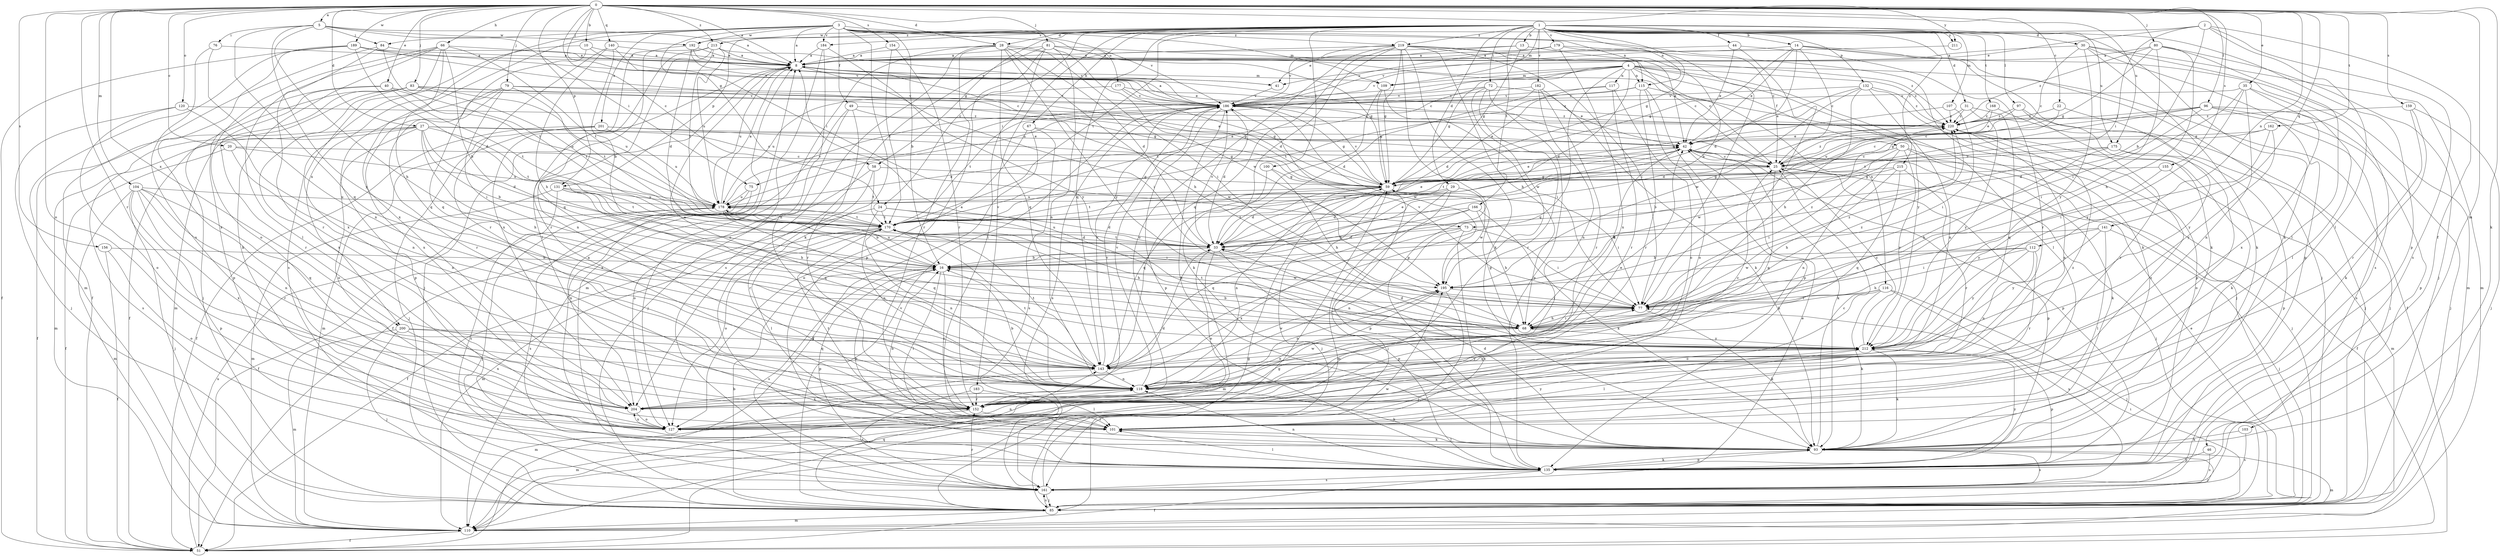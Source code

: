 strict digraph  {
0;
1;
2;
3;
4;
5;
8;
10;
13;
14;
16;
20;
22;
24;
25;
27;
28;
29;
30;
31;
33;
35;
40;
41;
42;
44;
46;
49;
50;
51;
58;
59;
66;
67;
68;
72;
73;
75;
76;
77;
79;
80;
81;
83;
84;
85;
93;
96;
97;
100;
101;
103;
104;
107;
109;
110;
112;
115;
116;
117;
118;
120;
127;
131;
132;
135;
140;
141;
143;
152;
154;
155;
156;
159;
161;
162;
166;
168;
170;
175;
177;
178;
179;
182;
183;
184;
186;
189;
192;
195;
200;
201;
204;
211;
212;
213;
215;
219;
220;
0 -> 5  [label=a];
0 -> 8  [label=a];
0 -> 10  [label=b];
0 -> 20  [label=c];
0 -> 22  [label=c];
0 -> 24  [label=c];
0 -> 27  [label=d];
0 -> 28  [label=d];
0 -> 35  [label=e];
0 -> 40  [label=e];
0 -> 58  [label=g];
0 -> 66  [label=h];
0 -> 79  [label=j];
0 -> 80  [label=j];
0 -> 81  [label=j];
0 -> 83  [label=j];
0 -> 93  [label=k];
0 -> 96  [label=l];
0 -> 103  [label=m];
0 -> 104  [label=m];
0 -> 112  [label=n];
0 -> 120  [label=o];
0 -> 127  [label=o];
0 -> 131  [label=p];
0 -> 140  [label=q];
0 -> 141  [label=q];
0 -> 152  [label=r];
0 -> 154  [label=s];
0 -> 155  [label=s];
0 -> 156  [label=s];
0 -> 159  [label=s];
0 -> 162  [label=t];
0 -> 175  [label=u];
0 -> 189  [label=w];
0 -> 200  [label=x];
0 -> 211  [label=y];
0 -> 213  [label=z];
1 -> 13  [label=b];
1 -> 14  [label=b];
1 -> 24  [label=c];
1 -> 28  [label=d];
1 -> 29  [label=d];
1 -> 30  [label=d];
1 -> 31  [label=d];
1 -> 44  [label=f];
1 -> 58  [label=g];
1 -> 59  [label=g];
1 -> 67  [label=h];
1 -> 72  [label=i];
1 -> 93  [label=k];
1 -> 97  [label=l];
1 -> 100  [label=l];
1 -> 107  [label=m];
1 -> 109  [label=m];
1 -> 115  [label=n];
1 -> 131  [label=p];
1 -> 132  [label=p];
1 -> 135  [label=p];
1 -> 143  [label=q];
1 -> 166  [label=t];
1 -> 168  [label=t];
1 -> 170  [label=t];
1 -> 175  [label=u];
1 -> 179  [label=v];
1 -> 182  [label=v];
1 -> 183  [label=v];
1 -> 184  [label=v];
1 -> 211  [label=y];
1 -> 213  [label=z];
1 -> 215  [label=z];
1 -> 219  [label=z];
2 -> 16  [label=b];
2 -> 41  [label=e];
2 -> 46  [label=f];
2 -> 73  [label=i];
2 -> 101  [label=l];
2 -> 161  [label=s];
2 -> 192  [label=w];
3 -> 8  [label=a];
3 -> 16  [label=b];
3 -> 25  [label=c];
3 -> 49  [label=f];
3 -> 73  [label=i];
3 -> 84  [label=j];
3 -> 93  [label=k];
3 -> 109  [label=m];
3 -> 115  [label=n];
3 -> 177  [label=u];
3 -> 184  [label=v];
3 -> 186  [label=v];
3 -> 192  [label=w];
3 -> 200  [label=x];
3 -> 201  [label=x];
3 -> 204  [label=x];
3 -> 219  [label=z];
4 -> 33  [label=d];
4 -> 50  [label=f];
4 -> 51  [label=f];
4 -> 59  [label=g];
4 -> 75  [label=i];
4 -> 101  [label=l];
4 -> 109  [label=m];
4 -> 115  [label=n];
4 -> 116  [label=n];
4 -> 117  [label=n];
4 -> 143  [label=q];
4 -> 178  [label=u];
4 -> 186  [label=v];
4 -> 212  [label=y];
4 -> 220  [label=z];
5 -> 8  [label=a];
5 -> 68  [label=h];
5 -> 75  [label=i];
5 -> 76  [label=i];
5 -> 84  [label=j];
5 -> 143  [label=q];
5 -> 192  [label=w];
5 -> 212  [label=y];
8 -> 41  [label=e];
8 -> 77  [label=i];
8 -> 85  [label=j];
8 -> 109  [label=m];
8 -> 118  [label=n];
8 -> 178  [label=u];
10 -> 8  [label=a];
10 -> 41  [label=e];
10 -> 143  [label=q];
10 -> 161  [label=s];
13 -> 8  [label=a];
13 -> 16  [label=b];
13 -> 41  [label=e];
13 -> 59  [label=g];
14 -> 8  [label=a];
14 -> 25  [label=c];
14 -> 33  [label=d];
14 -> 42  [label=e];
14 -> 59  [label=g];
14 -> 85  [label=j];
14 -> 93  [label=k];
14 -> 110  [label=m];
16 -> 42  [label=e];
16 -> 101  [label=l];
16 -> 135  [label=p];
16 -> 152  [label=r];
16 -> 161  [label=s];
16 -> 178  [label=u];
16 -> 195  [label=w];
20 -> 25  [label=c];
20 -> 51  [label=f];
20 -> 118  [label=n];
20 -> 178  [label=u];
22 -> 59  [label=g];
22 -> 212  [label=y];
22 -> 220  [label=z];
24 -> 33  [label=d];
24 -> 51  [label=f];
24 -> 77  [label=i];
24 -> 118  [label=n];
24 -> 170  [label=t];
25 -> 59  [label=g];
25 -> 85  [label=j];
25 -> 135  [label=p];
25 -> 143  [label=q];
25 -> 220  [label=z];
27 -> 16  [label=b];
27 -> 25  [label=c];
27 -> 33  [label=d];
27 -> 42  [label=e];
27 -> 51  [label=f];
27 -> 68  [label=h];
27 -> 110  [label=m];
27 -> 127  [label=o];
27 -> 161  [label=s];
27 -> 170  [label=t];
28 -> 8  [label=a];
28 -> 25  [label=c];
28 -> 33  [label=d];
28 -> 68  [label=h];
28 -> 77  [label=i];
28 -> 110  [label=m];
28 -> 143  [label=q];
28 -> 152  [label=r];
28 -> 161  [label=s];
28 -> 212  [label=y];
29 -> 33  [label=d];
29 -> 85  [label=j];
29 -> 110  [label=m];
29 -> 178  [label=u];
29 -> 195  [label=w];
30 -> 8  [label=a];
30 -> 25  [label=c];
30 -> 93  [label=k];
30 -> 110  [label=m];
30 -> 135  [label=p];
30 -> 161  [label=s];
30 -> 212  [label=y];
31 -> 33  [label=d];
31 -> 143  [label=q];
31 -> 212  [label=y];
31 -> 220  [label=z];
33 -> 16  [label=b];
33 -> 110  [label=m];
33 -> 127  [label=o];
33 -> 135  [label=p];
33 -> 170  [label=t];
33 -> 178  [label=u];
33 -> 186  [label=v];
35 -> 77  [label=i];
35 -> 101  [label=l];
35 -> 118  [label=n];
35 -> 186  [label=v];
35 -> 204  [label=x];
35 -> 212  [label=y];
40 -> 135  [label=p];
40 -> 152  [label=r];
40 -> 170  [label=t];
40 -> 178  [label=u];
40 -> 186  [label=v];
41 -> 186  [label=v];
42 -> 25  [label=c];
42 -> 51  [label=f];
42 -> 68  [label=h];
42 -> 93  [label=k];
42 -> 135  [label=p];
42 -> 170  [label=t];
44 -> 8  [label=a];
44 -> 42  [label=e];
44 -> 77  [label=i];
44 -> 152  [label=r];
46 -> 135  [label=p];
46 -> 161  [label=s];
49 -> 51  [label=f];
49 -> 85  [label=j];
49 -> 152  [label=r];
49 -> 195  [label=w];
49 -> 220  [label=z];
50 -> 25  [label=c];
50 -> 85  [label=j];
50 -> 93  [label=k];
50 -> 118  [label=n];
50 -> 195  [label=w];
50 -> 212  [label=y];
51 -> 59  [label=g];
51 -> 178  [label=u];
58 -> 59  [label=g];
58 -> 127  [label=o];
58 -> 152  [label=r];
58 -> 170  [label=t];
59 -> 8  [label=a];
59 -> 33  [label=d];
59 -> 42  [label=e];
59 -> 77  [label=i];
59 -> 85  [label=j];
59 -> 118  [label=n];
59 -> 135  [label=p];
59 -> 170  [label=t];
59 -> 178  [label=u];
59 -> 186  [label=v];
66 -> 8  [label=a];
66 -> 16  [label=b];
66 -> 93  [label=k];
66 -> 101  [label=l];
66 -> 127  [label=o];
66 -> 143  [label=q];
66 -> 170  [label=t];
66 -> 204  [label=x];
67 -> 42  [label=e];
67 -> 51  [label=f];
67 -> 127  [label=o];
67 -> 161  [label=s];
68 -> 16  [label=b];
68 -> 77  [label=i];
68 -> 118  [label=n];
68 -> 170  [label=t];
68 -> 212  [label=y];
68 -> 220  [label=z];
72 -> 42  [label=e];
72 -> 135  [label=p];
72 -> 152  [label=r];
72 -> 170  [label=t];
72 -> 186  [label=v];
72 -> 195  [label=w];
73 -> 33  [label=d];
73 -> 77  [label=i];
73 -> 118  [label=n];
73 -> 161  [label=s];
73 -> 204  [label=x];
75 -> 51  [label=f];
75 -> 178  [label=u];
75 -> 204  [label=x];
76 -> 8  [label=a];
76 -> 118  [label=n];
76 -> 127  [label=o];
77 -> 68  [label=h];
77 -> 93  [label=k];
77 -> 186  [label=v];
77 -> 220  [label=z];
79 -> 59  [label=g];
79 -> 77  [label=i];
79 -> 135  [label=p];
79 -> 152  [label=r];
79 -> 170  [label=t];
79 -> 186  [label=v];
79 -> 204  [label=x];
80 -> 8  [label=a];
80 -> 59  [label=g];
80 -> 68  [label=h];
80 -> 77  [label=i];
80 -> 85  [label=j];
80 -> 101  [label=l];
80 -> 220  [label=z];
81 -> 8  [label=a];
81 -> 25  [label=c];
81 -> 59  [label=g];
81 -> 101  [label=l];
81 -> 118  [label=n];
81 -> 135  [label=p];
81 -> 195  [label=w];
81 -> 204  [label=x];
83 -> 51  [label=f];
83 -> 59  [label=g];
83 -> 85  [label=j];
83 -> 110  [label=m];
83 -> 170  [label=t];
83 -> 178  [label=u];
83 -> 186  [label=v];
83 -> 204  [label=x];
84 -> 8  [label=a];
84 -> 51  [label=f];
84 -> 152  [label=r];
84 -> 170  [label=t];
85 -> 16  [label=b];
85 -> 42  [label=e];
85 -> 77  [label=i];
85 -> 110  [label=m];
85 -> 143  [label=q];
85 -> 161  [label=s];
85 -> 186  [label=v];
93 -> 8  [label=a];
93 -> 16  [label=b];
93 -> 25  [label=c];
93 -> 33  [label=d];
93 -> 85  [label=j];
93 -> 101  [label=l];
93 -> 110  [label=m];
93 -> 135  [label=p];
93 -> 161  [label=s];
96 -> 25  [label=c];
96 -> 33  [label=d];
96 -> 85  [label=j];
96 -> 135  [label=p];
96 -> 161  [label=s];
96 -> 170  [label=t];
96 -> 220  [label=z];
97 -> 42  [label=e];
97 -> 85  [label=j];
97 -> 152  [label=r];
97 -> 220  [label=z];
100 -> 59  [label=g];
100 -> 68  [label=h];
100 -> 143  [label=q];
101 -> 16  [label=b];
101 -> 93  [label=k];
101 -> 170  [label=t];
101 -> 220  [label=z];
103 -> 93  [label=k];
103 -> 161  [label=s];
104 -> 85  [label=j];
104 -> 110  [label=m];
104 -> 118  [label=n];
104 -> 135  [label=p];
104 -> 143  [label=q];
104 -> 152  [label=r];
104 -> 178  [label=u];
104 -> 204  [label=x];
107 -> 59  [label=g];
107 -> 77  [label=i];
107 -> 220  [label=z];
109 -> 59  [label=g];
109 -> 77  [label=i];
109 -> 93  [label=k];
110 -> 51  [label=f];
110 -> 59  [label=g];
112 -> 16  [label=b];
112 -> 68  [label=h];
112 -> 118  [label=n];
112 -> 152  [label=r];
112 -> 195  [label=w];
112 -> 212  [label=y];
115 -> 85  [label=j];
115 -> 127  [label=o];
115 -> 135  [label=p];
115 -> 152  [label=r];
115 -> 170  [label=t];
115 -> 186  [label=v];
116 -> 68  [label=h];
116 -> 77  [label=i];
116 -> 85  [label=j];
116 -> 93  [label=k];
116 -> 127  [label=o];
116 -> 161  [label=s];
117 -> 33  [label=d];
117 -> 127  [label=o];
117 -> 152  [label=r];
117 -> 186  [label=v];
118 -> 16  [label=b];
118 -> 25  [label=c];
118 -> 42  [label=e];
118 -> 93  [label=k];
118 -> 152  [label=r];
118 -> 170  [label=t];
118 -> 186  [label=v];
118 -> 204  [label=x];
120 -> 85  [label=j];
120 -> 118  [label=n];
120 -> 127  [label=o];
120 -> 220  [label=z];
127 -> 118  [label=n];
127 -> 204  [label=x];
127 -> 212  [label=y];
131 -> 68  [label=h];
131 -> 110  [label=m];
131 -> 143  [label=q];
131 -> 161  [label=s];
131 -> 170  [label=t];
131 -> 178  [label=u];
132 -> 42  [label=e];
132 -> 68  [label=h];
132 -> 118  [label=n];
132 -> 135  [label=p];
132 -> 186  [label=v];
132 -> 195  [label=w];
132 -> 220  [label=z];
135 -> 8  [label=a];
135 -> 51  [label=f];
135 -> 93  [label=k];
135 -> 101  [label=l];
135 -> 118  [label=n];
135 -> 161  [label=s];
135 -> 212  [label=y];
140 -> 8  [label=a];
140 -> 16  [label=b];
140 -> 25  [label=c];
140 -> 68  [label=h];
140 -> 152  [label=r];
141 -> 33  [label=d];
141 -> 77  [label=i];
141 -> 85  [label=j];
141 -> 101  [label=l];
141 -> 212  [label=y];
143 -> 8  [label=a];
143 -> 77  [label=i];
143 -> 110  [label=m];
143 -> 118  [label=n];
143 -> 170  [label=t];
143 -> 186  [label=v];
143 -> 195  [label=w];
143 -> 212  [label=y];
152 -> 101  [label=l];
152 -> 110  [label=m];
152 -> 186  [label=v];
152 -> 220  [label=z];
154 -> 8  [label=a];
154 -> 152  [label=r];
154 -> 170  [label=t];
155 -> 59  [label=g];
155 -> 110  [label=m];
155 -> 212  [label=y];
156 -> 16  [label=b];
156 -> 51  [label=f];
156 -> 127  [label=o];
159 -> 85  [label=j];
159 -> 93  [label=k];
159 -> 152  [label=r];
159 -> 220  [label=z];
161 -> 42  [label=e];
161 -> 85  [label=j];
161 -> 152  [label=r];
161 -> 195  [label=w];
162 -> 25  [label=c];
162 -> 42  [label=e];
162 -> 77  [label=i];
162 -> 212  [label=y];
166 -> 16  [label=b];
166 -> 68  [label=h];
166 -> 93  [label=k];
166 -> 143  [label=q];
166 -> 170  [label=t];
168 -> 85  [label=j];
168 -> 178  [label=u];
168 -> 220  [label=z];
170 -> 33  [label=d];
170 -> 42  [label=e];
170 -> 68  [label=h];
170 -> 101  [label=l];
170 -> 110  [label=m];
170 -> 118  [label=n];
170 -> 127  [label=o];
175 -> 16  [label=b];
175 -> 25  [label=c];
175 -> 68  [label=h];
175 -> 127  [label=o];
175 -> 135  [label=p];
177 -> 59  [label=g];
177 -> 178  [label=u];
177 -> 186  [label=v];
177 -> 220  [label=z];
178 -> 8  [label=a];
178 -> 16  [label=b];
178 -> 42  [label=e];
178 -> 85  [label=j];
178 -> 143  [label=q];
178 -> 161  [label=s];
178 -> 170  [label=t];
178 -> 186  [label=v];
179 -> 8  [label=a];
179 -> 77  [label=i];
179 -> 93  [label=k];
179 -> 186  [label=v];
179 -> 204  [label=x];
182 -> 33  [label=d];
182 -> 93  [label=k];
182 -> 118  [label=n];
182 -> 152  [label=r];
182 -> 186  [label=v];
183 -> 101  [label=l];
183 -> 152  [label=r];
183 -> 161  [label=s];
184 -> 8  [label=a];
184 -> 118  [label=n];
184 -> 127  [label=o];
184 -> 212  [label=y];
186 -> 8  [label=a];
186 -> 33  [label=d];
186 -> 59  [label=g];
186 -> 93  [label=k];
186 -> 135  [label=p];
186 -> 161  [label=s];
186 -> 170  [label=t];
186 -> 195  [label=w];
186 -> 220  [label=z];
189 -> 8  [label=a];
189 -> 25  [label=c];
189 -> 33  [label=d];
189 -> 51  [label=f];
189 -> 110  [label=m];
189 -> 186  [label=v];
189 -> 204  [label=x];
192 -> 8  [label=a];
192 -> 33  [label=d];
192 -> 42  [label=e];
192 -> 143  [label=q];
192 -> 186  [label=v];
195 -> 77  [label=i];
195 -> 85  [label=j];
195 -> 118  [label=n];
195 -> 220  [label=z];
200 -> 85  [label=j];
200 -> 110  [label=m];
200 -> 143  [label=q];
200 -> 204  [label=x];
200 -> 212  [label=y];
201 -> 42  [label=e];
201 -> 51  [label=f];
201 -> 59  [label=g];
201 -> 85  [label=j];
201 -> 110  [label=m];
201 -> 178  [label=u];
204 -> 33  [label=d];
204 -> 127  [label=o];
204 -> 195  [label=w];
211 -> 186  [label=v];
212 -> 8  [label=a];
212 -> 25  [label=c];
212 -> 33  [label=d];
212 -> 59  [label=g];
212 -> 93  [label=k];
212 -> 101  [label=l];
212 -> 135  [label=p];
212 -> 143  [label=q];
213 -> 8  [label=a];
213 -> 101  [label=l];
213 -> 152  [label=r];
213 -> 170  [label=t];
213 -> 178  [label=u];
213 -> 186  [label=v];
213 -> 204  [label=x];
215 -> 59  [label=g];
215 -> 68  [label=h];
215 -> 77  [label=i];
215 -> 143  [label=q];
215 -> 152  [label=r];
219 -> 8  [label=a];
219 -> 33  [label=d];
219 -> 42  [label=e];
219 -> 59  [label=g];
219 -> 68  [label=h];
219 -> 77  [label=i];
219 -> 93  [label=k];
219 -> 127  [label=o];
219 -> 135  [label=p];
219 -> 143  [label=q];
219 -> 186  [label=v];
219 -> 220  [label=z];
220 -> 42  [label=e];
220 -> 93  [label=k];
220 -> 118  [label=n];
}
